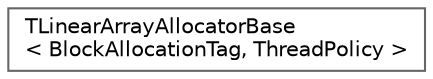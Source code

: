 digraph "Graphical Class Hierarchy"
{
 // INTERACTIVE_SVG=YES
 // LATEX_PDF_SIZE
  bgcolor="transparent";
  edge [fontname=Helvetica,fontsize=10,labelfontname=Helvetica,labelfontsize=10];
  node [fontname=Helvetica,fontsize=10,shape=box,height=0.2,width=0.4];
  rankdir="LR";
  Node0 [id="Node000000",label="TLinearArrayAllocatorBase\l\< BlockAllocationTag, ThreadPolicy \>",height=0.2,width=0.4,color="grey40", fillcolor="white", style="filled",URL="$dc/d2e/classTLinearArrayAllocatorBase.html",tooltip=" "];
}
